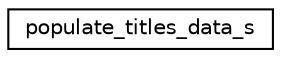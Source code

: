 digraph "Graphical Class Hierarchy"
{
  edge [fontname="Helvetica",fontsize="10",labelfontname="Helvetica",labelfontsize="10"];
  node [fontname="Helvetica",fontsize="10",shape=record];
  rankdir="LR";
  Node1 [label="populate_titles_data_s",height=0.2,width=0.4,color="black", fillcolor="white", style="filled",URL="$structpopulate__titles__data__s.html"];
}
